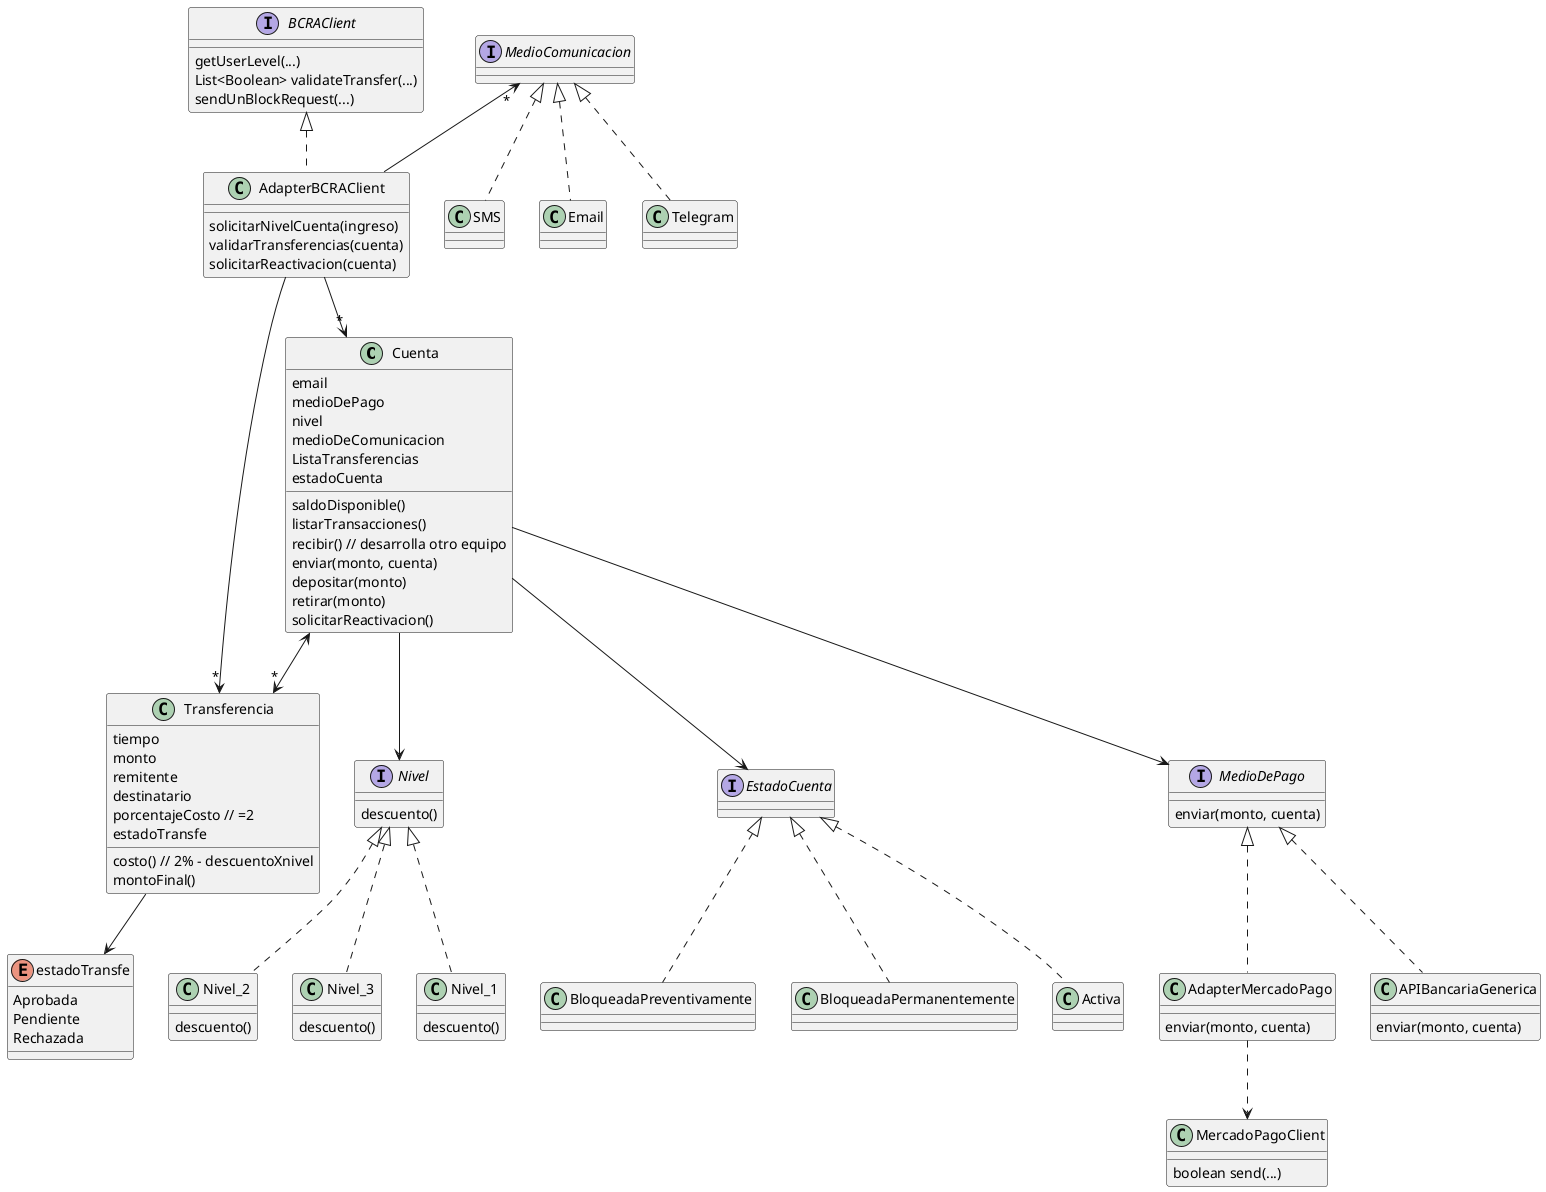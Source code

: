 @startuml
class Cuenta{
email
medioDePago
nivel
medioDeComunicacion
ListaTransferencias
estadoCuenta
saldoDisponible()
listarTransacciones()
recibir() // desarrolla otro equipo
enviar(monto, cuenta)
depositar(monto)
retirar(monto)
solicitarReactivacion()
}

Cuenta --> MedioDePago
Cuenta <-->"*" Transferencia
Cuenta --> Nivel
Cuenta --> EstadoCuenta

interface Nivel{
descuento()
}

class Nivel_1 implements Nivel{
descuento()
}
class Nivel_2 implements Nivel{
descuento()
}
class Nivel_3 implements Nivel{
descuento()
}

interface MedioDePago{
enviar(monto, cuenta)
}

class APIBancariaGenerica implements MedioDePago {
enviar(monto, cuenta)
}

class AdapterMercadoPago implements MedioDePago{
enviar(monto, cuenta)
}
AdapterMercadoPago ..> MercadoPagoClient

class MercadoPagoClient{
boolean send(...)
}

class Transferencia{
tiempo
monto
remitente
destinatario
porcentajeCosto // =2
costo() // 2% - descuentoXnivel
montoFinal()
estadoTransfe
}

Transferencia --> estadoTransfe

enum estadoTransfe{
Aprobada
Pendiente
Rechazada
}

interface EstadoCuenta{
}

class Activa implements EstadoCuenta{}
class BloqueadaPreventivamente implements EstadoCuenta{}
class BloqueadaPermanentemente implements EstadoCuenta{}

interface BCRAClient{
getUserLevel(...)
List<Boolean> validateTransfer(...)
sendUnBlockRequest(...)
}

class AdapterBCRAClient implements BCRAClient{
solicitarNivelCuenta(ingreso)
validarTransferencias(cuenta)
solicitarReactivacion(cuenta)
}

AdapterBCRAClient -->"*" Transferencia
AdapterBCRAClient -->"*" Cuenta

MedioComunicacion "*"<-- AdapterBCRAClient

interface MedioComunicacion{

}

class Telegram implements MedioComunicacion{}
class SMS implements MedioComunicacion{}
class Email implements MedioComunicacion{}

@enduml